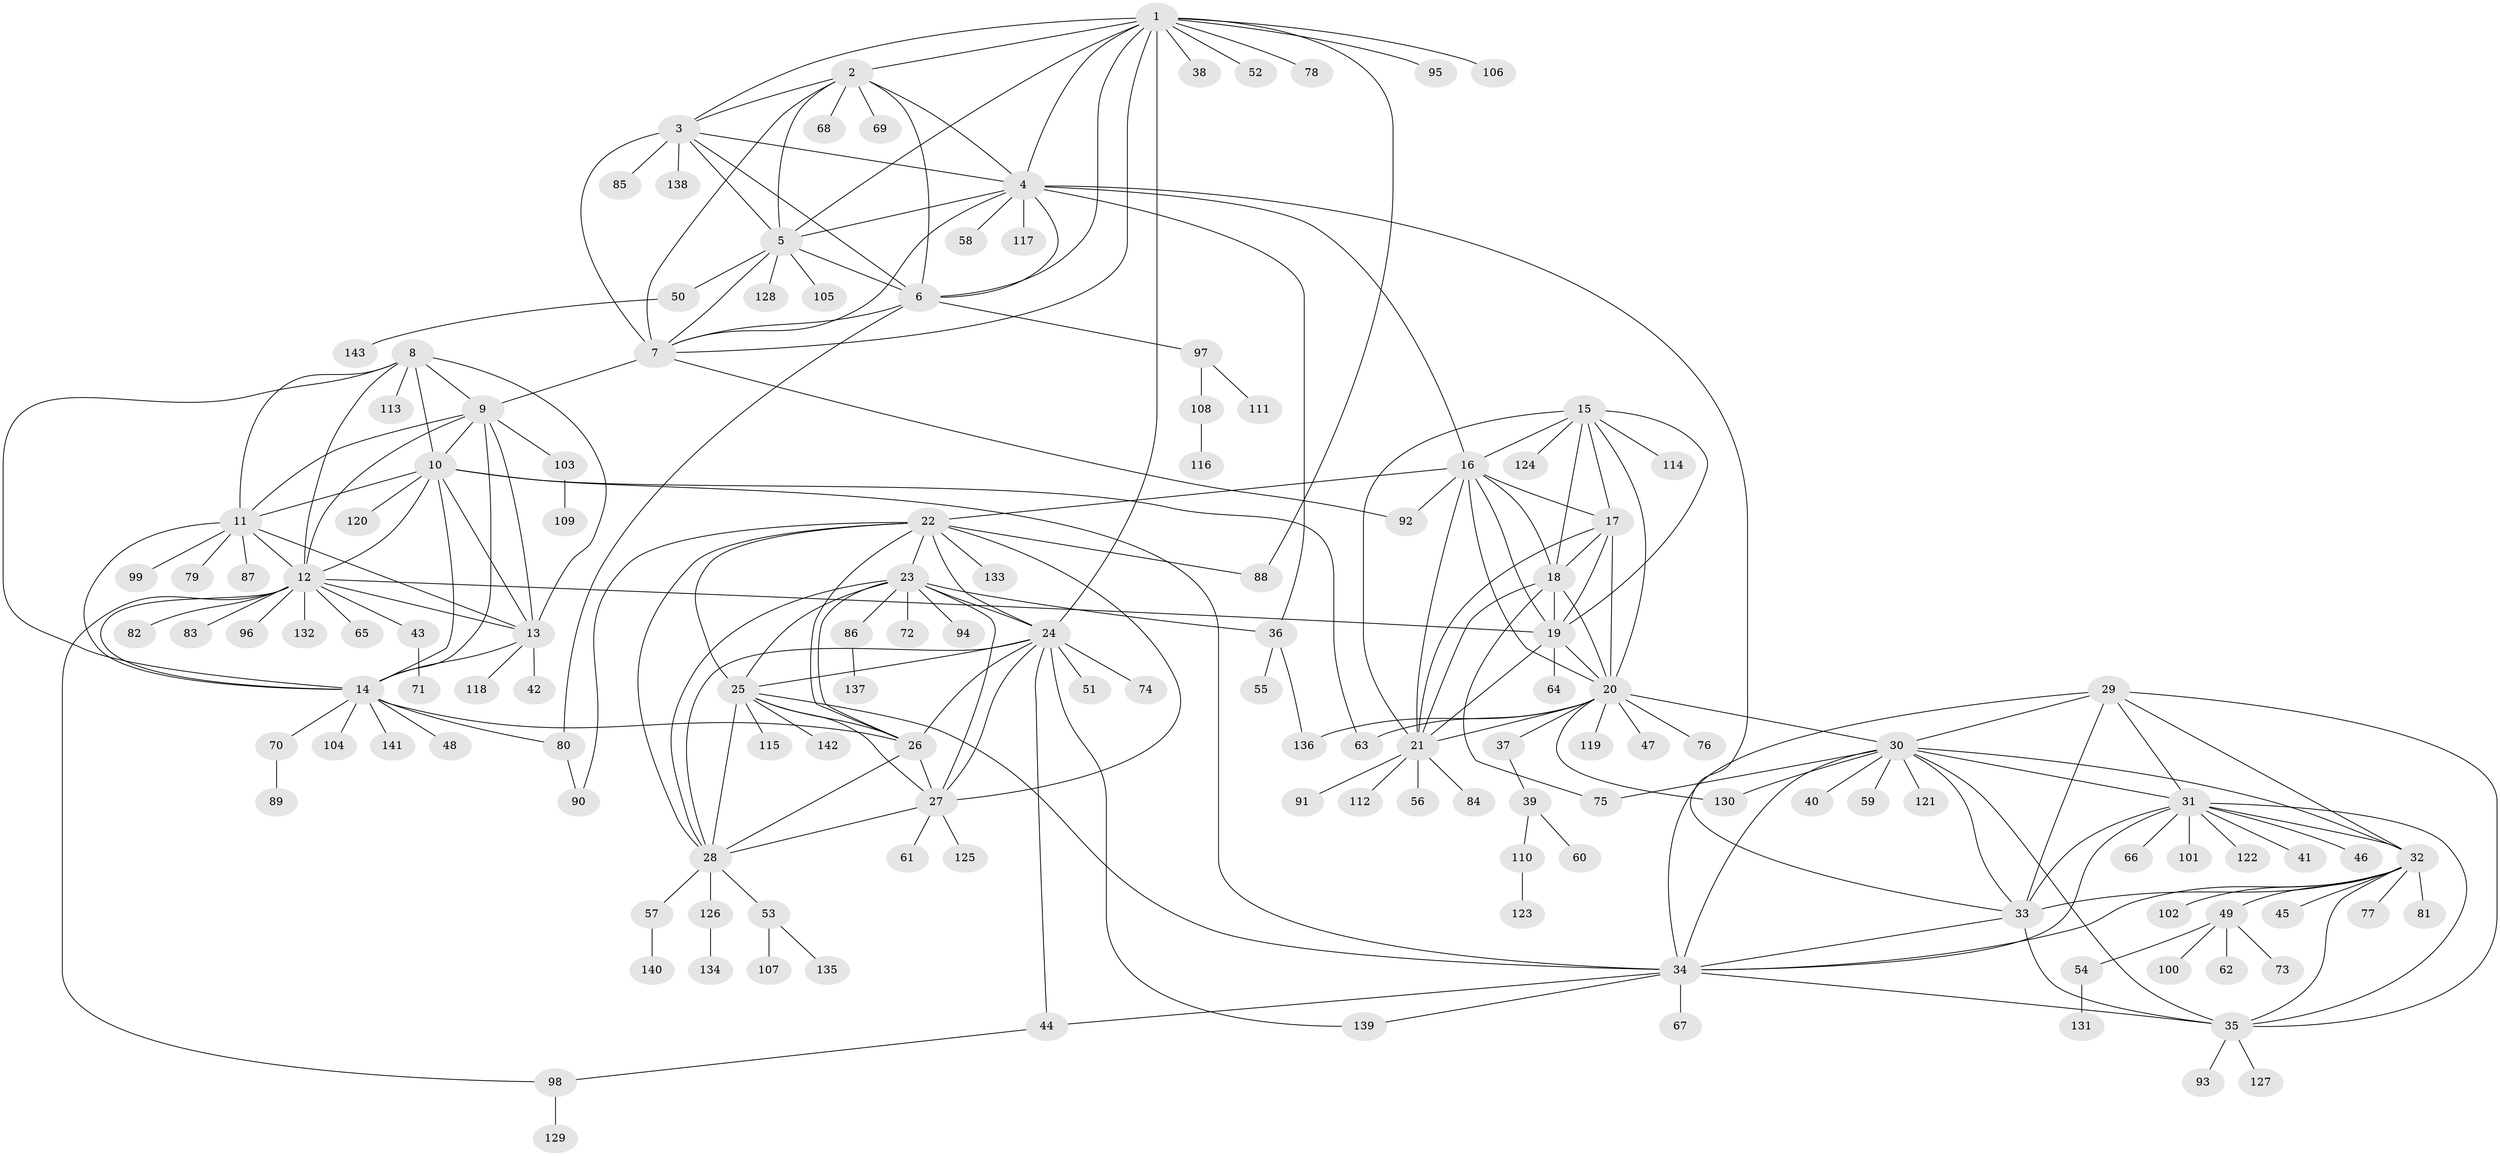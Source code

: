 // coarse degree distribution, {9: 0.014084507042253521, 4: 0.028169014084507043, 3: 0.028169014084507043, 6: 0.014084507042253521, 1: 0.8028169014084507, 11: 0.014084507042253521, 2: 0.028169014084507043, 12: 0.014084507042253521, 14: 0.028169014084507043, 15: 0.014084507042253521, 10: 0.014084507042253521}
// Generated by graph-tools (version 1.1) at 2025/59/03/04/25 21:59:14]
// undirected, 143 vertices, 235 edges
graph export_dot {
graph [start="1"]
  node [color=gray90,style=filled];
  1;
  2;
  3;
  4;
  5;
  6;
  7;
  8;
  9;
  10;
  11;
  12;
  13;
  14;
  15;
  16;
  17;
  18;
  19;
  20;
  21;
  22;
  23;
  24;
  25;
  26;
  27;
  28;
  29;
  30;
  31;
  32;
  33;
  34;
  35;
  36;
  37;
  38;
  39;
  40;
  41;
  42;
  43;
  44;
  45;
  46;
  47;
  48;
  49;
  50;
  51;
  52;
  53;
  54;
  55;
  56;
  57;
  58;
  59;
  60;
  61;
  62;
  63;
  64;
  65;
  66;
  67;
  68;
  69;
  70;
  71;
  72;
  73;
  74;
  75;
  76;
  77;
  78;
  79;
  80;
  81;
  82;
  83;
  84;
  85;
  86;
  87;
  88;
  89;
  90;
  91;
  92;
  93;
  94;
  95;
  96;
  97;
  98;
  99;
  100;
  101;
  102;
  103;
  104;
  105;
  106;
  107;
  108;
  109;
  110;
  111;
  112;
  113;
  114;
  115;
  116;
  117;
  118;
  119;
  120;
  121;
  122;
  123;
  124;
  125;
  126;
  127;
  128;
  129;
  130;
  131;
  132;
  133;
  134;
  135;
  136;
  137;
  138;
  139;
  140;
  141;
  142;
  143;
  1 -- 2;
  1 -- 3;
  1 -- 4;
  1 -- 5;
  1 -- 6;
  1 -- 7;
  1 -- 24;
  1 -- 38;
  1 -- 52;
  1 -- 78;
  1 -- 88;
  1 -- 95;
  1 -- 106;
  2 -- 3;
  2 -- 4;
  2 -- 5;
  2 -- 6;
  2 -- 7;
  2 -- 68;
  2 -- 69;
  3 -- 4;
  3 -- 5;
  3 -- 6;
  3 -- 7;
  3 -- 85;
  3 -- 138;
  4 -- 5;
  4 -- 6;
  4 -- 7;
  4 -- 16;
  4 -- 33;
  4 -- 36;
  4 -- 58;
  4 -- 117;
  5 -- 6;
  5 -- 7;
  5 -- 50;
  5 -- 105;
  5 -- 128;
  6 -- 7;
  6 -- 80;
  6 -- 97;
  7 -- 9;
  7 -- 92;
  8 -- 9;
  8 -- 10;
  8 -- 11;
  8 -- 12;
  8 -- 13;
  8 -- 14;
  8 -- 113;
  9 -- 10;
  9 -- 11;
  9 -- 12;
  9 -- 13;
  9 -- 14;
  9 -- 103;
  10 -- 11;
  10 -- 12;
  10 -- 13;
  10 -- 14;
  10 -- 34;
  10 -- 63;
  10 -- 120;
  11 -- 12;
  11 -- 13;
  11 -- 14;
  11 -- 79;
  11 -- 87;
  11 -- 99;
  12 -- 13;
  12 -- 14;
  12 -- 19;
  12 -- 43;
  12 -- 65;
  12 -- 82;
  12 -- 83;
  12 -- 96;
  12 -- 98;
  12 -- 132;
  13 -- 14;
  13 -- 42;
  13 -- 118;
  14 -- 26;
  14 -- 48;
  14 -- 70;
  14 -- 80;
  14 -- 104;
  14 -- 141;
  15 -- 16;
  15 -- 17;
  15 -- 18;
  15 -- 19;
  15 -- 20;
  15 -- 21;
  15 -- 114;
  15 -- 124;
  16 -- 17;
  16 -- 18;
  16 -- 19;
  16 -- 20;
  16 -- 21;
  16 -- 22;
  16 -- 92;
  17 -- 18;
  17 -- 19;
  17 -- 20;
  17 -- 21;
  18 -- 19;
  18 -- 20;
  18 -- 21;
  18 -- 75;
  19 -- 20;
  19 -- 21;
  19 -- 64;
  20 -- 21;
  20 -- 30;
  20 -- 37;
  20 -- 47;
  20 -- 63;
  20 -- 76;
  20 -- 119;
  20 -- 130;
  20 -- 136;
  21 -- 56;
  21 -- 84;
  21 -- 91;
  21 -- 112;
  22 -- 23;
  22 -- 24;
  22 -- 25;
  22 -- 26;
  22 -- 27;
  22 -- 28;
  22 -- 88;
  22 -- 90;
  22 -- 133;
  23 -- 24;
  23 -- 25;
  23 -- 26;
  23 -- 27;
  23 -- 28;
  23 -- 36;
  23 -- 72;
  23 -- 86;
  23 -- 94;
  24 -- 25;
  24 -- 26;
  24 -- 27;
  24 -- 28;
  24 -- 44;
  24 -- 51;
  24 -- 74;
  24 -- 139;
  25 -- 26;
  25 -- 27;
  25 -- 28;
  25 -- 34;
  25 -- 115;
  25 -- 142;
  26 -- 27;
  26 -- 28;
  27 -- 28;
  27 -- 61;
  27 -- 125;
  28 -- 53;
  28 -- 57;
  28 -- 126;
  29 -- 30;
  29 -- 31;
  29 -- 32;
  29 -- 33;
  29 -- 34;
  29 -- 35;
  30 -- 31;
  30 -- 32;
  30 -- 33;
  30 -- 34;
  30 -- 35;
  30 -- 40;
  30 -- 59;
  30 -- 75;
  30 -- 121;
  30 -- 130;
  31 -- 32;
  31 -- 33;
  31 -- 34;
  31 -- 35;
  31 -- 41;
  31 -- 46;
  31 -- 66;
  31 -- 101;
  31 -- 122;
  32 -- 33;
  32 -- 34;
  32 -- 35;
  32 -- 45;
  32 -- 49;
  32 -- 77;
  32 -- 81;
  32 -- 102;
  33 -- 34;
  33 -- 35;
  34 -- 35;
  34 -- 44;
  34 -- 67;
  34 -- 139;
  35 -- 93;
  35 -- 127;
  36 -- 55;
  36 -- 136;
  37 -- 39;
  39 -- 60;
  39 -- 110;
  43 -- 71;
  44 -- 98;
  49 -- 54;
  49 -- 62;
  49 -- 73;
  49 -- 100;
  50 -- 143;
  53 -- 107;
  53 -- 135;
  54 -- 131;
  57 -- 140;
  70 -- 89;
  80 -- 90;
  86 -- 137;
  97 -- 108;
  97 -- 111;
  98 -- 129;
  103 -- 109;
  108 -- 116;
  110 -- 123;
  126 -- 134;
}
